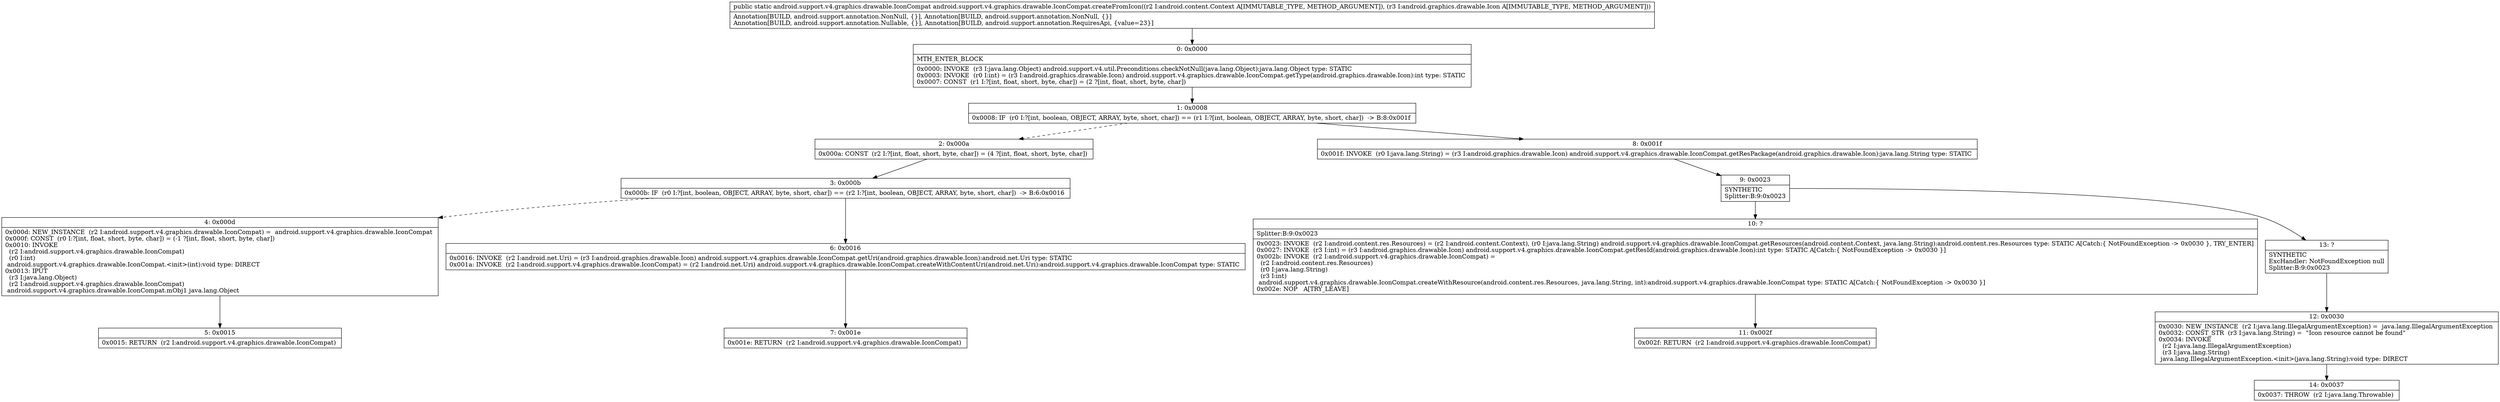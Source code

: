 digraph "CFG forandroid.support.v4.graphics.drawable.IconCompat.createFromIcon(Landroid\/content\/Context;Landroid\/graphics\/drawable\/Icon;)Landroid\/support\/v4\/graphics\/drawable\/IconCompat;" {
Node_0 [shape=record,label="{0\:\ 0x0000|MTH_ENTER_BLOCK\l|0x0000: INVOKE  (r3 I:java.lang.Object) android.support.v4.util.Preconditions.checkNotNull(java.lang.Object):java.lang.Object type: STATIC \l0x0003: INVOKE  (r0 I:int) = (r3 I:android.graphics.drawable.Icon) android.support.v4.graphics.drawable.IconCompat.getType(android.graphics.drawable.Icon):int type: STATIC \l0x0007: CONST  (r1 I:?[int, float, short, byte, char]) = (2 ?[int, float, short, byte, char]) \l}"];
Node_1 [shape=record,label="{1\:\ 0x0008|0x0008: IF  (r0 I:?[int, boolean, OBJECT, ARRAY, byte, short, char]) == (r1 I:?[int, boolean, OBJECT, ARRAY, byte, short, char])  \-\> B:8:0x001f \l}"];
Node_2 [shape=record,label="{2\:\ 0x000a|0x000a: CONST  (r2 I:?[int, float, short, byte, char]) = (4 ?[int, float, short, byte, char]) \l}"];
Node_3 [shape=record,label="{3\:\ 0x000b|0x000b: IF  (r0 I:?[int, boolean, OBJECT, ARRAY, byte, short, char]) == (r2 I:?[int, boolean, OBJECT, ARRAY, byte, short, char])  \-\> B:6:0x0016 \l}"];
Node_4 [shape=record,label="{4\:\ 0x000d|0x000d: NEW_INSTANCE  (r2 I:android.support.v4.graphics.drawable.IconCompat) =  android.support.v4.graphics.drawable.IconCompat \l0x000f: CONST  (r0 I:?[int, float, short, byte, char]) = (\-1 ?[int, float, short, byte, char]) \l0x0010: INVOKE  \l  (r2 I:android.support.v4.graphics.drawable.IconCompat)\l  (r0 I:int)\l android.support.v4.graphics.drawable.IconCompat.\<init\>(int):void type: DIRECT \l0x0013: IPUT  \l  (r3 I:java.lang.Object)\l  (r2 I:android.support.v4.graphics.drawable.IconCompat)\l android.support.v4.graphics.drawable.IconCompat.mObj1 java.lang.Object \l}"];
Node_5 [shape=record,label="{5\:\ 0x0015|0x0015: RETURN  (r2 I:android.support.v4.graphics.drawable.IconCompat) \l}"];
Node_6 [shape=record,label="{6\:\ 0x0016|0x0016: INVOKE  (r2 I:android.net.Uri) = (r3 I:android.graphics.drawable.Icon) android.support.v4.graphics.drawable.IconCompat.getUri(android.graphics.drawable.Icon):android.net.Uri type: STATIC \l0x001a: INVOKE  (r2 I:android.support.v4.graphics.drawable.IconCompat) = (r2 I:android.net.Uri) android.support.v4.graphics.drawable.IconCompat.createWithContentUri(android.net.Uri):android.support.v4.graphics.drawable.IconCompat type: STATIC \l}"];
Node_7 [shape=record,label="{7\:\ 0x001e|0x001e: RETURN  (r2 I:android.support.v4.graphics.drawable.IconCompat) \l}"];
Node_8 [shape=record,label="{8\:\ 0x001f|0x001f: INVOKE  (r0 I:java.lang.String) = (r3 I:android.graphics.drawable.Icon) android.support.v4.graphics.drawable.IconCompat.getResPackage(android.graphics.drawable.Icon):java.lang.String type: STATIC \l}"];
Node_9 [shape=record,label="{9\:\ 0x0023|SYNTHETIC\lSplitter:B:9:0x0023\l}"];
Node_10 [shape=record,label="{10\:\ ?|Splitter:B:9:0x0023\l|0x0023: INVOKE  (r2 I:android.content.res.Resources) = (r2 I:android.content.Context), (r0 I:java.lang.String) android.support.v4.graphics.drawable.IconCompat.getResources(android.content.Context, java.lang.String):android.content.res.Resources type: STATIC A[Catch:\{ NotFoundException \-\> 0x0030 \}, TRY_ENTER]\l0x0027: INVOKE  (r3 I:int) = (r3 I:android.graphics.drawable.Icon) android.support.v4.graphics.drawable.IconCompat.getResId(android.graphics.drawable.Icon):int type: STATIC A[Catch:\{ NotFoundException \-\> 0x0030 \}]\l0x002b: INVOKE  (r2 I:android.support.v4.graphics.drawable.IconCompat) = \l  (r2 I:android.content.res.Resources)\l  (r0 I:java.lang.String)\l  (r3 I:int)\l android.support.v4.graphics.drawable.IconCompat.createWithResource(android.content.res.Resources, java.lang.String, int):android.support.v4.graphics.drawable.IconCompat type: STATIC A[Catch:\{ NotFoundException \-\> 0x0030 \}]\l0x002e: NOP   A[TRY_LEAVE]\l}"];
Node_11 [shape=record,label="{11\:\ 0x002f|0x002f: RETURN  (r2 I:android.support.v4.graphics.drawable.IconCompat) \l}"];
Node_12 [shape=record,label="{12\:\ 0x0030|0x0030: NEW_INSTANCE  (r2 I:java.lang.IllegalArgumentException) =  java.lang.IllegalArgumentException \l0x0032: CONST_STR  (r3 I:java.lang.String) =  \"Icon resource cannot be found\" \l0x0034: INVOKE  \l  (r2 I:java.lang.IllegalArgumentException)\l  (r3 I:java.lang.String)\l java.lang.IllegalArgumentException.\<init\>(java.lang.String):void type: DIRECT \l}"];
Node_13 [shape=record,label="{13\:\ ?|SYNTHETIC\lExcHandler: NotFoundException null\lSplitter:B:9:0x0023\l}"];
Node_14 [shape=record,label="{14\:\ 0x0037|0x0037: THROW  (r2 I:java.lang.Throwable) \l}"];
MethodNode[shape=record,label="{public static android.support.v4.graphics.drawable.IconCompat android.support.v4.graphics.drawable.IconCompat.createFromIcon((r2 I:android.content.Context A[IMMUTABLE_TYPE, METHOD_ARGUMENT]), (r3 I:android.graphics.drawable.Icon A[IMMUTABLE_TYPE, METHOD_ARGUMENT]))  | Annotation[BUILD, android.support.annotation.NonNull, \{\}], Annotation[BUILD, android.support.annotation.NonNull, \{\}]\lAnnotation[BUILD, android.support.annotation.Nullable, \{\}], Annotation[BUILD, android.support.annotation.RequiresApi, \{value=23\}]\l}"];
MethodNode -> Node_0;
Node_0 -> Node_1;
Node_1 -> Node_2[style=dashed];
Node_1 -> Node_8;
Node_2 -> Node_3;
Node_3 -> Node_4[style=dashed];
Node_3 -> Node_6;
Node_4 -> Node_5;
Node_6 -> Node_7;
Node_8 -> Node_9;
Node_9 -> Node_10;
Node_9 -> Node_13;
Node_10 -> Node_11;
Node_12 -> Node_14;
Node_13 -> Node_12;
}

